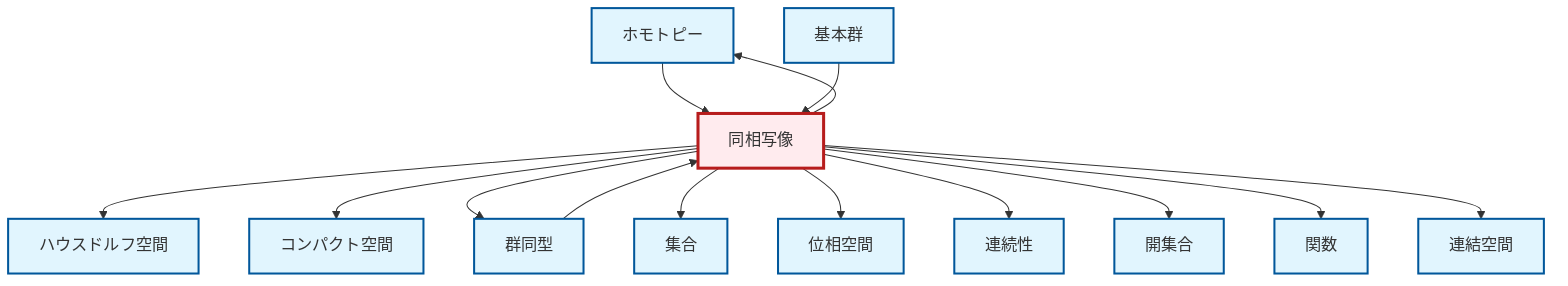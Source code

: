 graph TD
    classDef definition fill:#e1f5fe,stroke:#01579b,stroke-width:2px
    classDef theorem fill:#f3e5f5,stroke:#4a148c,stroke-width:2px
    classDef axiom fill:#fff3e0,stroke:#e65100,stroke-width:2px
    classDef example fill:#e8f5e9,stroke:#1b5e20,stroke-width:2px
    classDef current fill:#ffebee,stroke:#b71c1c,stroke-width:3px
    def-hausdorff["ハウスドルフ空間"]:::definition
    def-homotopy["ホモトピー"]:::definition
    def-set["集合"]:::definition
    def-fundamental-group["基本群"]:::definition
    def-compact["コンパクト空間"]:::definition
    def-isomorphism["群同型"]:::definition
    def-homeomorphism["同相写像"]:::definition
    def-open-set["開集合"]:::definition
    def-connected["連結空間"]:::definition
    def-function["関数"]:::definition
    def-topological-space["位相空間"]:::definition
    def-continuity["連続性"]:::definition
    def-homotopy --> def-homeomorphism
    def-homeomorphism --> def-hausdorff
    def-homeomorphism --> def-compact
    def-isomorphism --> def-homeomorphism
    def-homeomorphism --> def-isomorphism
    def-homeomorphism --> def-set
    def-homeomorphism --> def-homotopy
    def-homeomorphism --> def-topological-space
    def-homeomorphism --> def-continuity
    def-homeomorphism --> def-open-set
    def-homeomorphism --> def-function
    def-fundamental-group --> def-homeomorphism
    def-homeomorphism --> def-connected
    class def-homeomorphism current